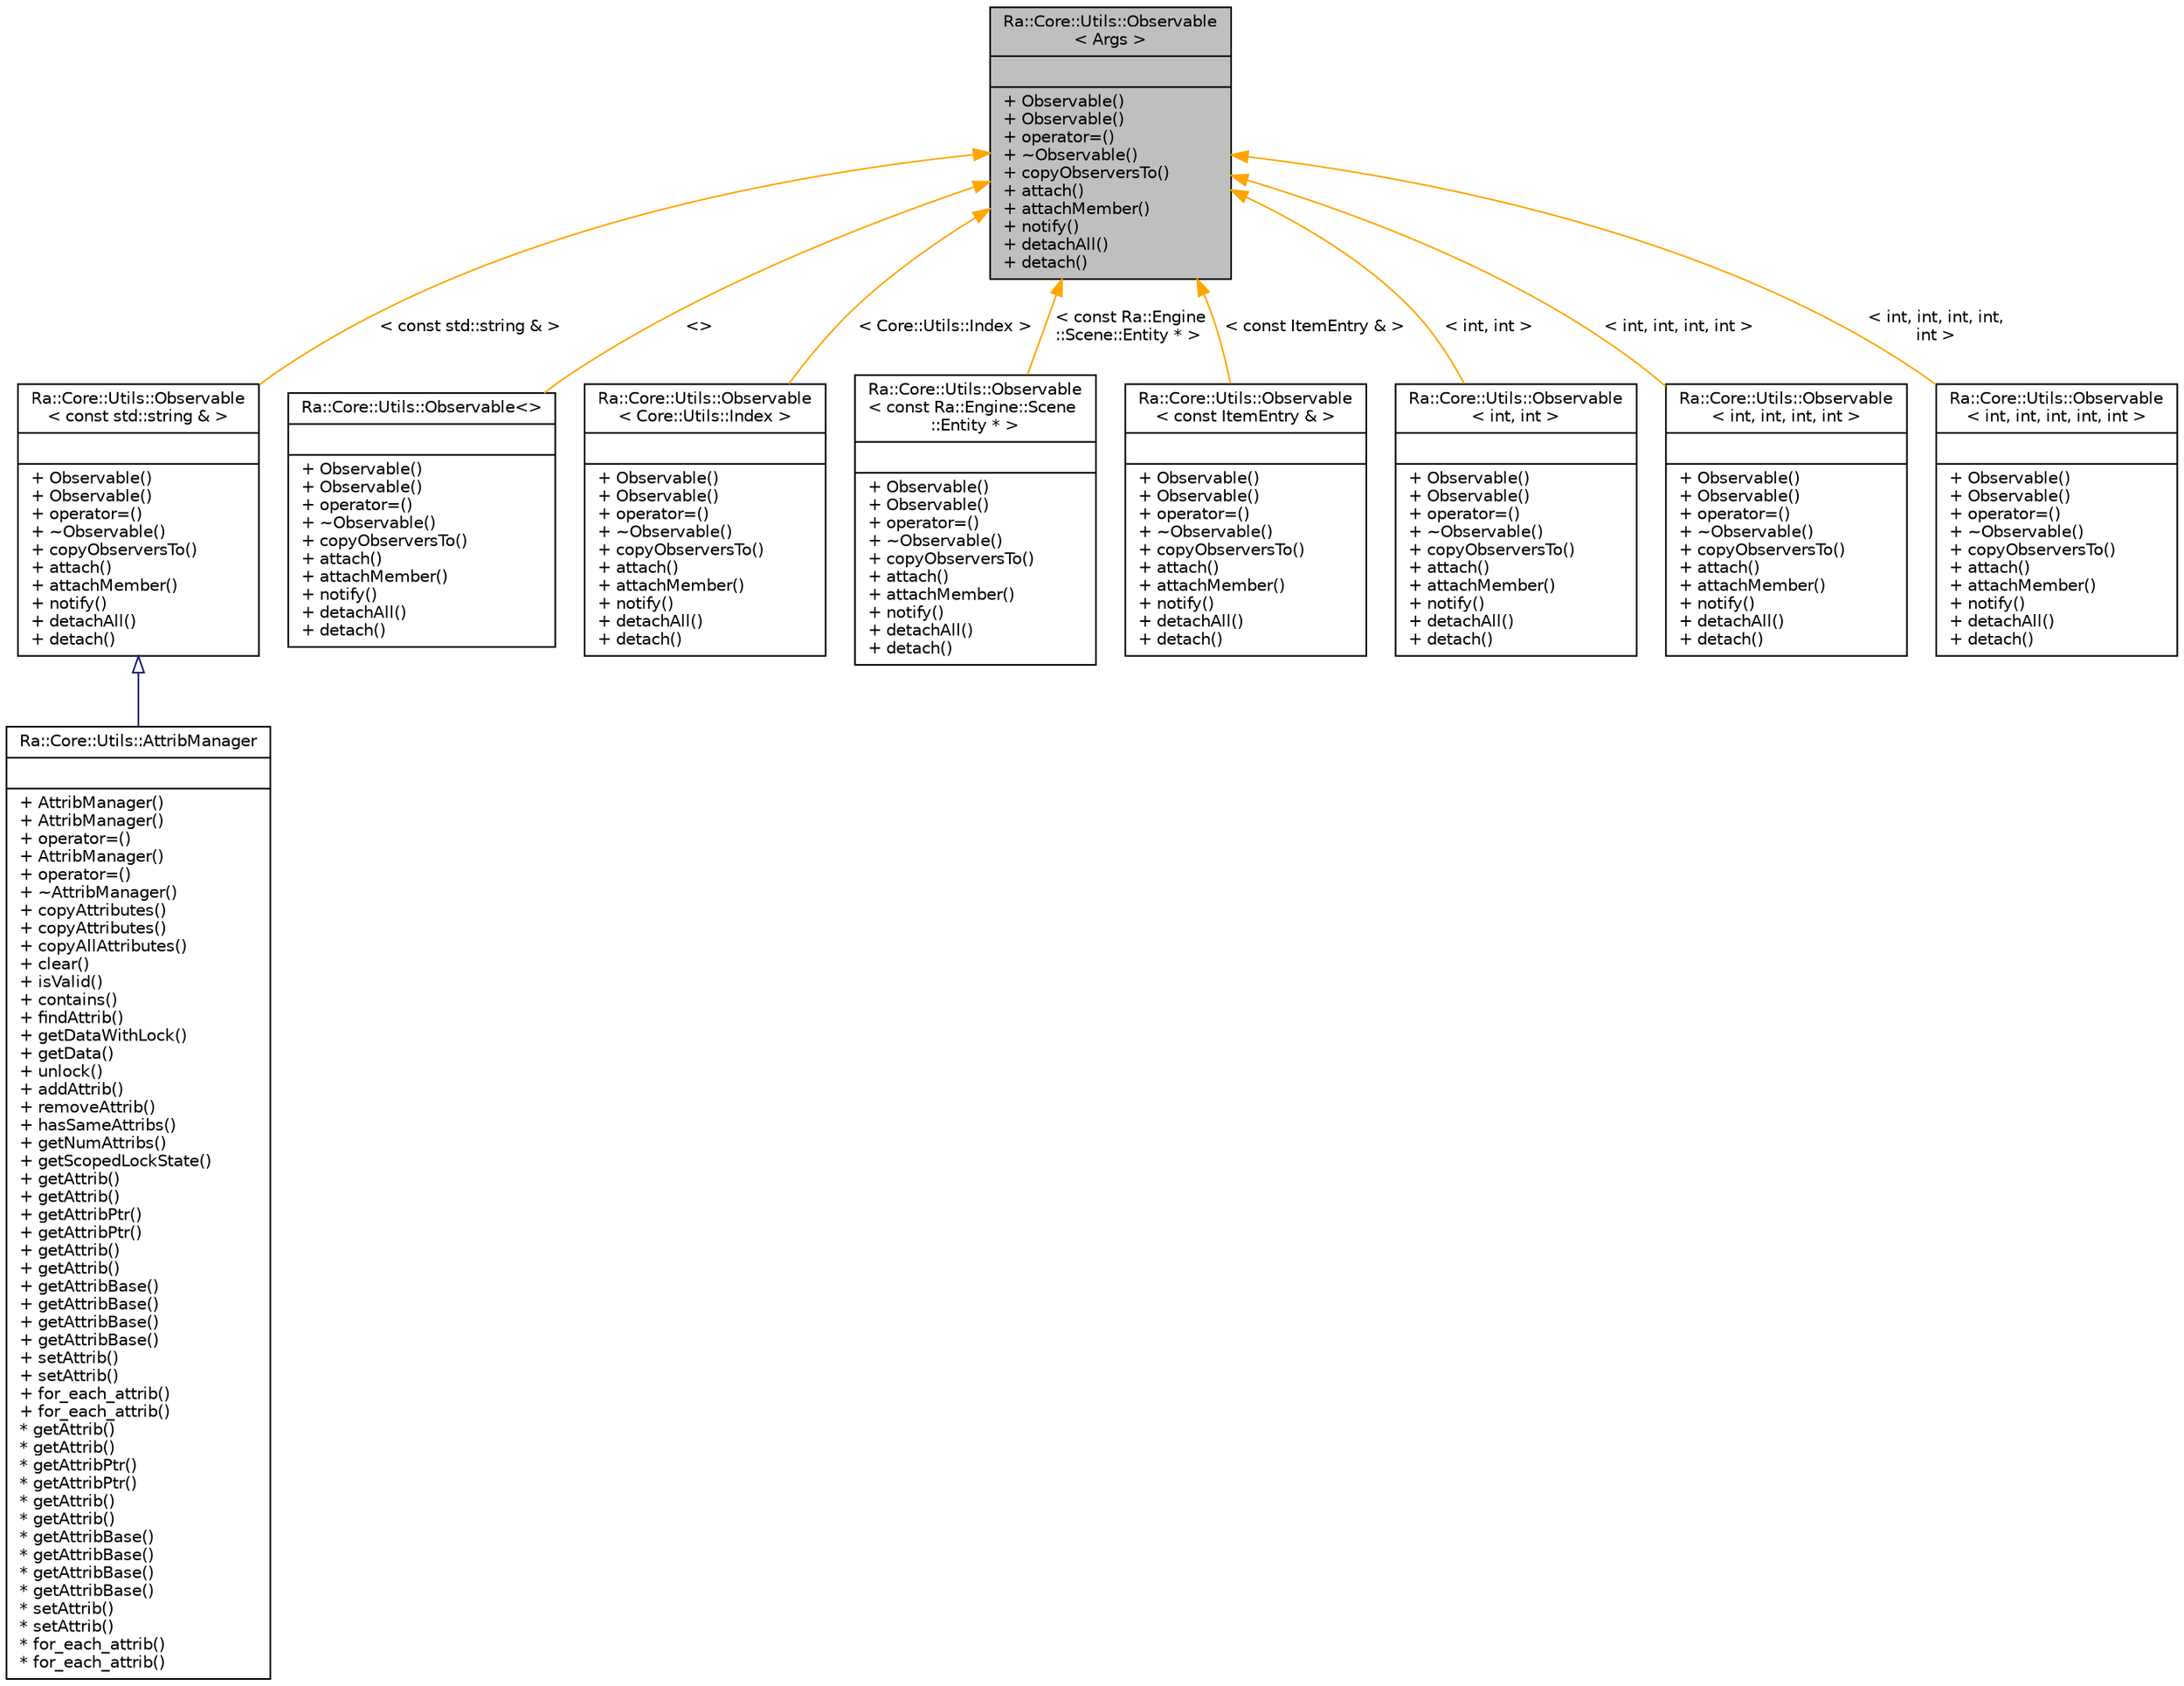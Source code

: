 digraph "Ra::Core::Utils::Observable&lt; Args &gt;"
{
 // INTERACTIVE_SVG=YES
 // LATEX_PDF_SIZE
  edge [fontname="Helvetica",fontsize="10",labelfontname="Helvetica",labelfontsize="10"];
  node [fontname="Helvetica",fontsize="10",shape=record];
  Node1 [label="{Ra::Core::Utils::Observable\l\< Args \>\n||+ Observable()\l+ Observable()\l+ operator=()\l+ ~Observable()\l+ copyObserversTo()\l+ attach()\l+ attachMember()\l+ notify()\l+ detachAll()\l+ detach()\l}",height=0.2,width=0.4,color="black", fillcolor="grey75", style="filled", fontcolor="black",tooltip=" "];
  Node1 -> Node2 [dir="back",color="orange",fontsize="10",style="solid",label=" \< const std::string & \>" ,fontname="Helvetica"];
  Node2 [label="{Ra::Core::Utils::Observable\l\< const std::string & \>\n||+ Observable()\l+ Observable()\l+ operator=()\l+ ~Observable()\l+ copyObserversTo()\l+ attach()\l+ attachMember()\l+ notify()\l+ detachAll()\l+ detach()\l}",height=0.2,width=0.4,color="black", fillcolor="white", style="filled",URL="$classRa_1_1Core_1_1Utils_1_1Observable.html",tooltip=" "];
  Node2 -> Node3 [dir="back",color="midnightblue",fontsize="10",style="solid",arrowtail="onormal",fontname="Helvetica"];
  Node3 [label="{Ra::Core::Utils::AttribManager\n||+ AttribManager()\l+ AttribManager()\l+ operator=()\l+ AttribManager()\l+ operator=()\l+ ~AttribManager()\l+ copyAttributes()\l+ copyAttributes()\l+ copyAllAttributes()\l+ clear()\l+ isValid()\l+ contains()\l+ findAttrib()\l+ getDataWithLock()\l+ getData()\l+ unlock()\l+ addAttrib()\l+ removeAttrib()\l+ hasSameAttribs()\l+ getNumAttribs()\l+ getScopedLockState()\l+ getAttrib()\l+ getAttrib()\l+ getAttribPtr()\l+ getAttribPtr()\l+ getAttrib()\l+ getAttrib()\l+ getAttribBase()\l+ getAttribBase()\l+ getAttribBase()\l+ getAttribBase()\l+ setAttrib()\l+ setAttrib()\l+ for_each_attrib()\l+ for_each_attrib()\l* getAttrib()\l* getAttrib()\l* getAttribPtr()\l* getAttribPtr()\l* getAttrib()\l* getAttrib()\l* getAttribBase()\l* getAttribBase()\l* getAttribBase()\l* getAttribBase()\l* setAttrib()\l* setAttrib()\l* for_each_attrib()\l* for_each_attrib()\l}",height=0.2,width=0.4,color="black", fillcolor="white", style="filled",URL="$classRa_1_1Core_1_1Utils_1_1AttribManager.html",tooltip="The AttribManager provides attributes management by handles."];
  Node1 -> Node4 [dir="back",color="orange",fontsize="10",style="solid",label=" \<\>" ,fontname="Helvetica"];
  Node4 [label="{Ra::Core::Utils::Observable\<\>\n||+ Observable()\l+ Observable()\l+ operator=()\l+ ~Observable()\l+ copyObserversTo()\l+ attach()\l+ attachMember()\l+ notify()\l+ detachAll()\l+ detach()\l}",height=0.2,width=0.4,color="black", fillcolor="white", style="filled",URL="$classRa_1_1Core_1_1Utils_1_1Observable.html",tooltip=" "];
  Node1 -> Node5 [dir="back",color="orange",fontsize="10",style="solid",label=" \< Core::Utils::Index \>" ,fontname="Helvetica"];
  Node5 [label="{Ra::Core::Utils::Observable\l\< Core::Utils::Index \>\n||+ Observable()\l+ Observable()\l+ operator=()\l+ ~Observable()\l+ copyObserversTo()\l+ attach()\l+ attachMember()\l+ notify()\l+ detachAll()\l+ detach()\l}",height=0.2,width=0.4,color="black", fillcolor="white", style="filled",URL="$classRa_1_1Core_1_1Utils_1_1Observable.html",tooltip=" "];
  Node1 -> Node6 [dir="back",color="orange",fontsize="10",style="solid",label=" \< const Ra::Engine\l::Scene::Entity * \>" ,fontname="Helvetica"];
  Node6 [label="{Ra::Core::Utils::Observable\l\< const Ra::Engine::Scene\l::Entity * \>\n||+ Observable()\l+ Observable()\l+ operator=()\l+ ~Observable()\l+ copyObserversTo()\l+ attach()\l+ attachMember()\l+ notify()\l+ detachAll()\l+ detach()\l}",height=0.2,width=0.4,color="black", fillcolor="white", style="filled",URL="$classRa_1_1Core_1_1Utils_1_1Observable.html",tooltip=" "];
  Node1 -> Node7 [dir="back",color="orange",fontsize="10",style="solid",label=" \< const ItemEntry & \>" ,fontname="Helvetica"];
  Node7 [label="{Ra::Core::Utils::Observable\l\< const ItemEntry & \>\n||+ Observable()\l+ Observable()\l+ operator=()\l+ ~Observable()\l+ copyObserversTo()\l+ attach()\l+ attachMember()\l+ notify()\l+ detachAll()\l+ detach()\l}",height=0.2,width=0.4,color="black", fillcolor="white", style="filled",URL="$classRa_1_1Core_1_1Utils_1_1Observable.html",tooltip=" "];
  Node1 -> Node8 [dir="back",color="orange",fontsize="10",style="solid",label=" \< int, int \>" ,fontname="Helvetica"];
  Node8 [label="{Ra::Core::Utils::Observable\l\< int, int \>\n||+ Observable()\l+ Observable()\l+ operator=()\l+ ~Observable()\l+ copyObserversTo()\l+ attach()\l+ attachMember()\l+ notify()\l+ detachAll()\l+ detach()\l}",height=0.2,width=0.4,color="black", fillcolor="white", style="filled",URL="$classRa_1_1Core_1_1Utils_1_1Observable.html",tooltip=" "];
  Node1 -> Node9 [dir="back",color="orange",fontsize="10",style="solid",label=" \< int, int, int, int \>" ,fontname="Helvetica"];
  Node9 [label="{Ra::Core::Utils::Observable\l\< int, int, int, int \>\n||+ Observable()\l+ Observable()\l+ operator=()\l+ ~Observable()\l+ copyObserversTo()\l+ attach()\l+ attachMember()\l+ notify()\l+ detachAll()\l+ detach()\l}",height=0.2,width=0.4,color="black", fillcolor="white", style="filled",URL="$classRa_1_1Core_1_1Utils_1_1Observable.html",tooltip=" "];
  Node1 -> Node10 [dir="back",color="orange",fontsize="10",style="solid",label=" \< int, int, int, int,\l int \>" ,fontname="Helvetica"];
  Node10 [label="{Ra::Core::Utils::Observable\l\< int, int, int, int, int \>\n||+ Observable()\l+ Observable()\l+ operator=()\l+ ~Observable()\l+ copyObserversTo()\l+ attach()\l+ attachMember()\l+ notify()\l+ detachAll()\l+ detach()\l}",height=0.2,width=0.4,color="black", fillcolor="white", style="filled",URL="$classRa_1_1Core_1_1Utils_1_1Observable.html",tooltip=" "];
}

